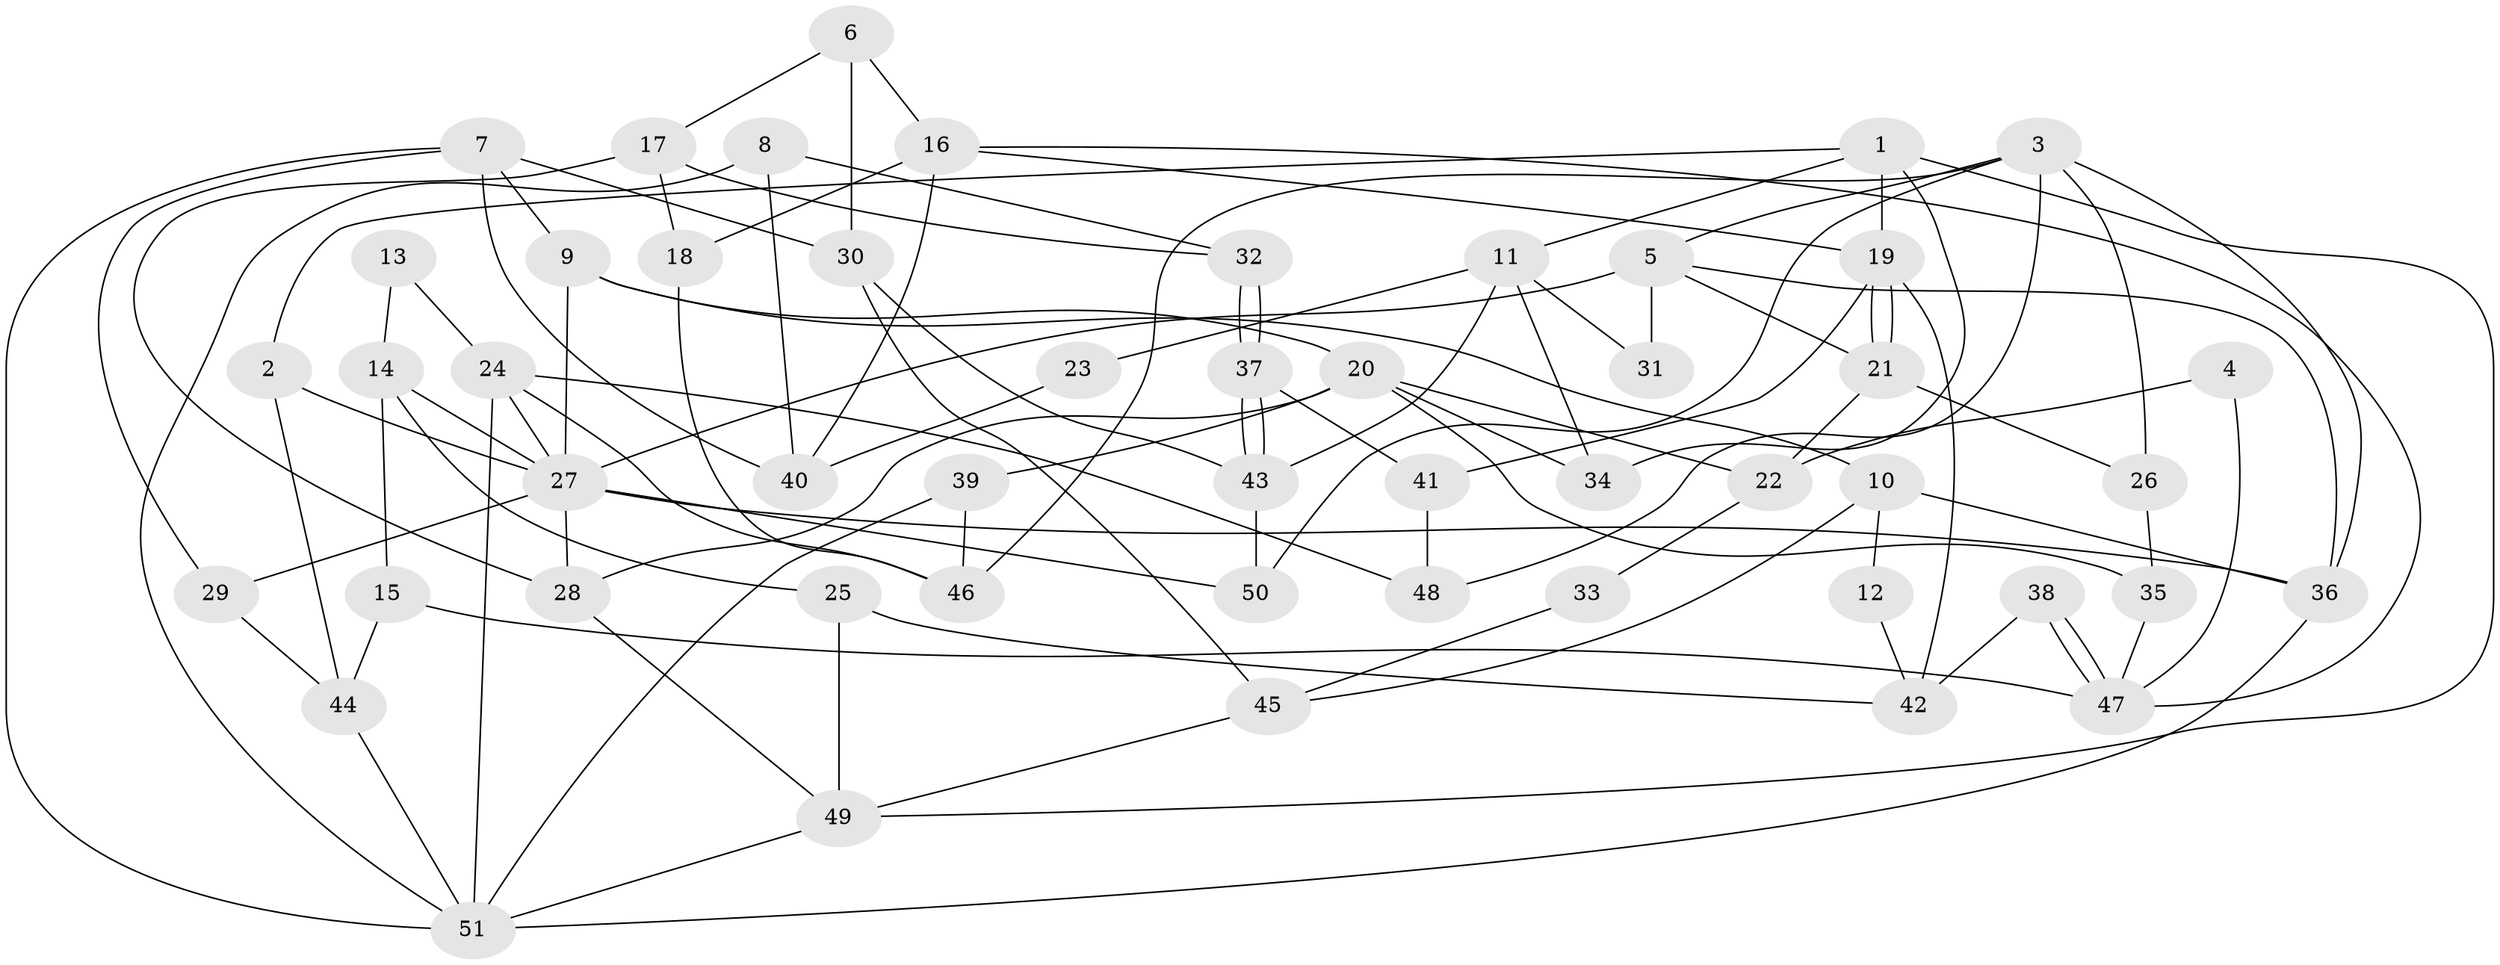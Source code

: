// Generated by graph-tools (version 1.1) at 2025/36/03/09/25 02:36:17]
// undirected, 51 vertices, 102 edges
graph export_dot {
graph [start="1"]
  node [color=gray90,style=filled];
  1;
  2;
  3;
  4;
  5;
  6;
  7;
  8;
  9;
  10;
  11;
  12;
  13;
  14;
  15;
  16;
  17;
  18;
  19;
  20;
  21;
  22;
  23;
  24;
  25;
  26;
  27;
  28;
  29;
  30;
  31;
  32;
  33;
  34;
  35;
  36;
  37;
  38;
  39;
  40;
  41;
  42;
  43;
  44;
  45;
  46;
  47;
  48;
  49;
  50;
  51;
  1 -- 19;
  1 -- 11;
  1 -- 2;
  1 -- 34;
  1 -- 49;
  2 -- 44;
  2 -- 27;
  3 -- 5;
  3 -- 36;
  3 -- 26;
  3 -- 46;
  3 -- 48;
  3 -- 50;
  4 -- 47;
  4 -- 22;
  5 -- 27;
  5 -- 36;
  5 -- 21;
  5 -- 31;
  6 -- 16;
  6 -- 17;
  6 -- 30;
  7 -- 30;
  7 -- 51;
  7 -- 9;
  7 -- 29;
  7 -- 40;
  8 -- 51;
  8 -- 40;
  8 -- 32;
  9 -- 27;
  9 -- 10;
  9 -- 20;
  10 -- 36;
  10 -- 12;
  10 -- 45;
  11 -- 34;
  11 -- 43;
  11 -- 23;
  11 -- 31;
  12 -- 42;
  13 -- 24;
  13 -- 14;
  14 -- 15;
  14 -- 27;
  14 -- 25;
  15 -- 44;
  15 -- 47;
  16 -- 19;
  16 -- 18;
  16 -- 40;
  16 -- 47;
  17 -- 32;
  17 -- 28;
  17 -- 18;
  18 -- 46;
  19 -- 41;
  19 -- 21;
  19 -- 21;
  19 -- 42;
  20 -- 35;
  20 -- 22;
  20 -- 28;
  20 -- 34;
  20 -- 39;
  21 -- 22;
  21 -- 26;
  22 -- 33;
  23 -- 40;
  24 -- 27;
  24 -- 46;
  24 -- 48;
  24 -- 51;
  25 -- 49;
  25 -- 42;
  26 -- 35;
  27 -- 28;
  27 -- 29;
  27 -- 36;
  27 -- 50;
  28 -- 49;
  29 -- 44;
  30 -- 43;
  30 -- 45;
  32 -- 37;
  32 -- 37;
  33 -- 45;
  35 -- 47;
  36 -- 51;
  37 -- 43;
  37 -- 43;
  37 -- 41;
  38 -- 47;
  38 -- 47;
  38 -- 42;
  39 -- 51;
  39 -- 46;
  41 -- 48;
  43 -- 50;
  44 -- 51;
  45 -- 49;
  49 -- 51;
}
